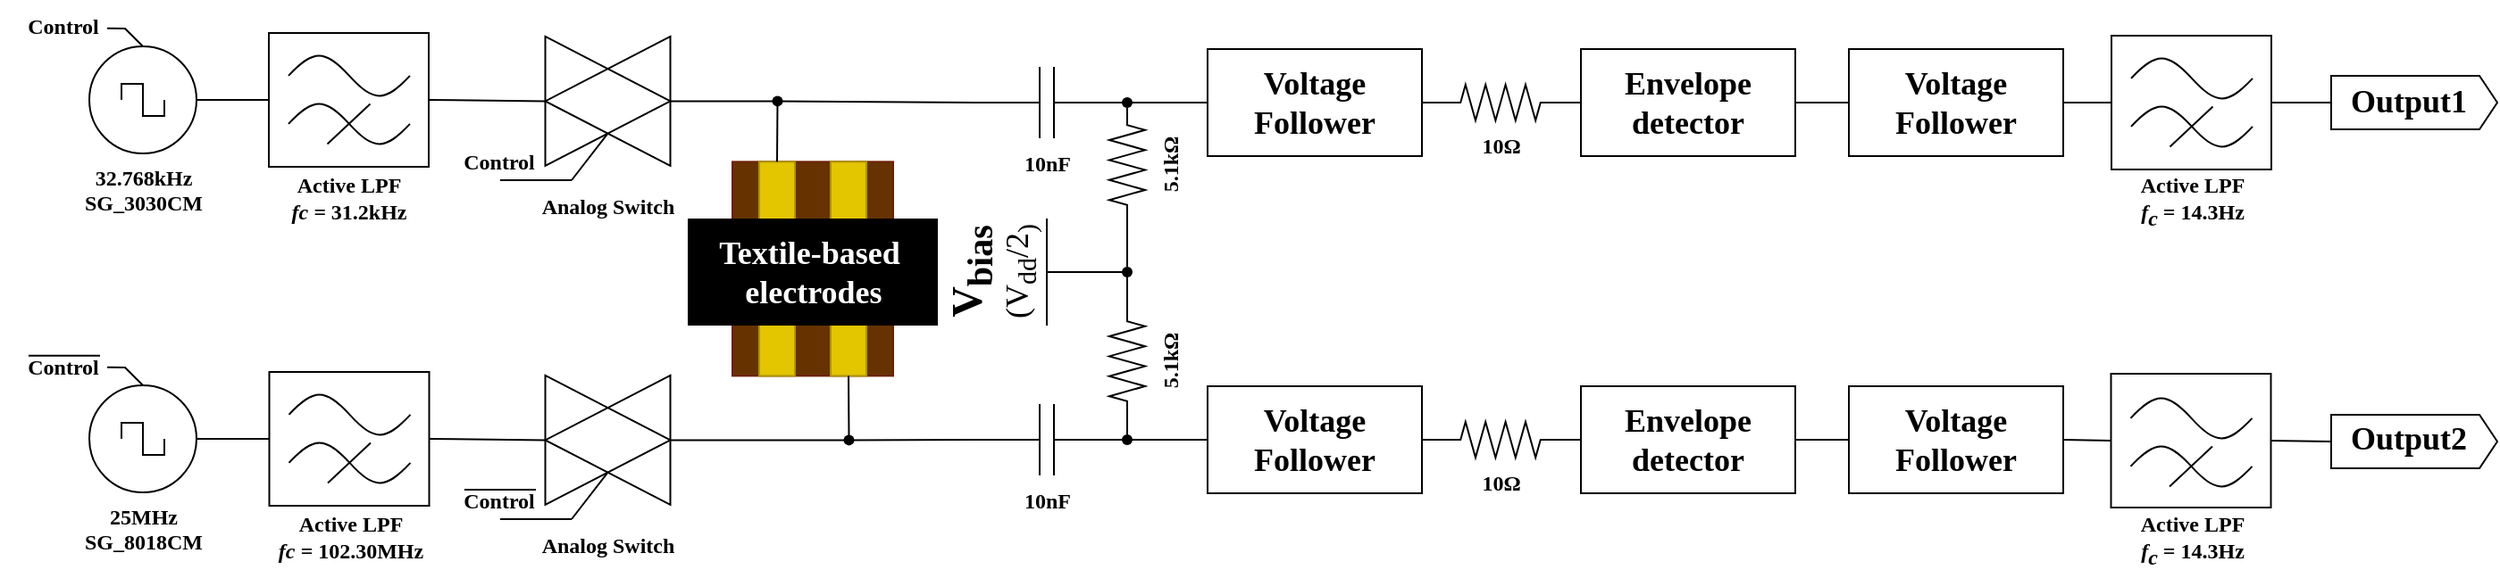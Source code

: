 <mxfile version="21.6.9" type="github">
  <diagram name="Page-1" id="7e0a89b8-554c-2b80-1dc8-d5c74ca68de4">
    <mxGraphModel dx="444" dy="209" grid="1" gridSize="10" guides="1" tooltips="1" connect="1" arrows="1" fold="1" page="1" pageScale="1" pageWidth="1450" pageHeight="350" background="none" math="0" shadow="0">
      <root>
        <mxCell id="0" />
        <mxCell id="1" parent="0" />
        <mxCell id="sVo7RDJms1JuLm0rQUv_-1" value="&lt;div&gt;&lt;font face=&quot;Century&quot;&gt;&lt;b&gt;32.768kHz&lt;/b&gt;&lt;/font&gt;&lt;/div&gt;&lt;div&gt;&lt;font face=&quot;Century&quot;&gt;&lt;b&gt;SG_3030CM&lt;br&gt;&lt;/b&gt;&lt;/font&gt;&lt;/div&gt;" style="pointerEvents=1;verticalLabelPosition=bottom;shadow=0;dashed=0;align=center;html=1;verticalAlign=top;shape=mxgraph.electrical.signal_sources.source;aspect=fixed;points=[[0.5,0,0],[1,0.5,0],[0.5,1,0],[0,0.5,0]];elSignalType=square;" parent="1" vertex="1">
          <mxGeometry x="72" y="38" width="60" height="60" as="geometry" />
        </mxCell>
        <mxCell id="sVo7RDJms1JuLm0rQUv_-8" value="" style="endArrow=none;html=1;rounded=0;exitX=0.515;exitY=0.583;exitDx=0;exitDy=0;exitPerimeter=0;entryX=0;entryY=0.5;entryDx=0;entryDy=0;" parent="1" source="sVo7RDJms1JuLm0rQUv_-48" target="sVo7RDJms1JuLm0rQUv_-72" edge="1">
          <mxGeometry width="50" height="50" relative="1" as="geometry">
            <mxPoint x="563" y="494.5" as="sourcePoint" />
            <mxPoint x="633" y="494.5" as="targetPoint" />
          </mxGeometry>
        </mxCell>
        <mxCell id="sVo7RDJms1JuLm0rQUv_-14" value="" style="rounded=0;whiteSpace=wrap;html=1;" parent="1" vertex="1">
          <mxGeometry x="172.5" y="30.5" width="89.5" height="75" as="geometry" />
        </mxCell>
        <mxCell id="sVo7RDJms1JuLm0rQUv_-15" value="" style="pointerEvents=1;verticalLabelPosition=bottom;shadow=0;dashed=0;align=center;html=1;verticalAlign=top;shape=mxgraph.electrical.waveforms.sine_wave;" parent="1" vertex="1">
          <mxGeometry x="183.5" y="39.5" width="68" height="30" as="geometry" />
        </mxCell>
        <mxCell id="sVo7RDJms1JuLm0rQUv_-16" value="" style="pointerEvents=1;verticalLabelPosition=bottom;shadow=0;dashed=0;align=center;html=1;verticalAlign=top;shape=mxgraph.electrical.waveforms.sine_wave;" parent="1" vertex="1">
          <mxGeometry x="183.5" y="66.5" width="68" height="30" as="geometry" />
        </mxCell>
        <mxCell id="sVo7RDJms1JuLm0rQUv_-17" value="" style="endArrow=none;html=1;rounded=0;" parent="1" edge="1">
          <mxGeometry width="50" height="50" relative="1" as="geometry">
            <mxPoint x="205.25" y="92.75" as="sourcePoint" />
            <mxPoint x="229.25" y="70.25" as="targetPoint" />
          </mxGeometry>
        </mxCell>
        <mxCell id="sVo7RDJms1JuLm0rQUv_-18" value="" style="endArrow=none;html=1;rounded=0;entryX=0;entryY=0.5;entryDx=0;entryDy=0;exitX=1;exitY=0.5;exitDx=0;exitDy=0;exitPerimeter=0;" parent="1" source="sVo7RDJms1JuLm0rQUv_-1" target="sVo7RDJms1JuLm0rQUv_-14" edge="1">
          <mxGeometry width="50" height="50" relative="1" as="geometry">
            <mxPoint x="114" y="168" as="sourcePoint" />
            <mxPoint x="184" y="168" as="targetPoint" />
          </mxGeometry>
        </mxCell>
        <mxCell id="sVo7RDJms1JuLm0rQUv_-20" value="&lt;div&gt;&lt;font face=&quot;Century&quot;&gt;&lt;b&gt;Active LPF&lt;/b&gt;&lt;/font&gt;&lt;/div&gt;&lt;div&gt;&lt;font face=&quot;Century&quot;&gt;&lt;b&gt;&lt;i&gt;fc = &lt;/i&gt;31.2kHz&lt;br&gt;&lt;/b&gt;&lt;/font&gt;&lt;/div&gt;" style="text;html=1;align=center;verticalAlign=middle;resizable=0;points=[];autosize=1;strokeColor=none;fillColor=none;fontFamily=Helvetica;" parent="1" vertex="1">
          <mxGeometry x="167" y="103" width="100" height="40" as="geometry" />
        </mxCell>
        <mxCell id="sVo7RDJms1JuLm0rQUv_-22" value="&lt;b&gt;10nF&lt;/b&gt;" style="pointerEvents=1;verticalLabelPosition=bottom;shadow=0;dashed=0;align=center;html=1;verticalAlign=top;shape=mxgraph.electrical.capacitors.capacitor_1;fontFamily=Century;" parent="1" vertex="1">
          <mxGeometry x="568" y="49.5" width="80" height="40" as="geometry" />
        </mxCell>
        <mxCell id="sVo7RDJms1JuLm0rQUv_-24" value="" style="rounded=0;whiteSpace=wrap;html=1;fontFamily=Helvetica;fillColor=#663300;strokeColor=#6D1F00;fontColor=#ffffff;rotation=90;" parent="1" vertex="1">
          <mxGeometry x="417" y="117.69" width="120" height="90" as="geometry" />
        </mxCell>
        <mxCell id="sVo7RDJms1JuLm0rQUv_-25" value="" style="rounded=0;whiteSpace=wrap;html=1;fontFamily=Helvetica;fillColor=#E3C500;rotation=0;fontColor=#000000;strokeColor=#B09500;" parent="1" vertex="1">
          <mxGeometry x="447" y="102.69" width="20" height="120" as="geometry" />
        </mxCell>
        <mxCell id="sVo7RDJms1JuLm0rQUv_-26" value="" style="rounded=0;whiteSpace=wrap;html=1;fontFamily=Helvetica;fillColor=#E3C500;rotation=0;fontColor=#000000;strokeColor=#B09500;" parent="1" vertex="1">
          <mxGeometry x="487" y="102.69" width="20" height="120" as="geometry" />
        </mxCell>
        <mxCell id="sVo7RDJms1JuLm0rQUv_-30" value="" style="shape=waypoint;sketch=0;fillStyle=solid;size=6;pointerEvents=1;points=[];fillColor=none;resizable=0;rotatable=0;perimeter=centerPerimeter;snapToPoint=1;verticalAlign=top;spacingBottom=0;spacingTop=-5;fontFamily=Verdana;fontSize=12;" parent="1" vertex="1">
          <mxGeometry x="437.25" y="48.69" width="40" height="40" as="geometry" />
        </mxCell>
        <mxCell id="sVo7RDJms1JuLm0rQUv_-35" value="&lt;b&gt;5.1kΩ&lt;/b&gt;" style="pointerEvents=1;verticalLabelPosition=bottom;shadow=0;dashed=0;align=center;html=1;verticalAlign=top;shape=mxgraph.electrical.resistors.resistor_2;rotation=-90;fontFamily=Century;" parent="1" vertex="1">
          <mxGeometry x="618" y="94.5" width="70" height="20" as="geometry" />
        </mxCell>
        <mxCell id="sVo7RDJms1JuLm0rQUv_-36" value="" style="endArrow=none;html=1;rounded=0;exitDx=0;exitDy=0;exitPerimeter=0;startArrow=none;entryX=0;entryY=0.5;entryDx=0;entryDy=0;" parent="1" source="sVo7RDJms1JuLm0rQUv_-38" target="sVo7RDJms1JuLm0rQUv_-53" edge="1">
          <mxGeometry width="50" height="50" relative="1" as="geometry">
            <mxPoint x="678" y="64.5" as="sourcePoint" />
            <mxPoint x="653" y="-35.5" as="targetPoint" />
          </mxGeometry>
        </mxCell>
        <mxCell id="sVo7RDJms1JuLm0rQUv_-37" value="&lt;b&gt;5.1kΩ&lt;/b&gt;" style="pointerEvents=1;verticalLabelPosition=bottom;shadow=0;dashed=0;align=center;html=1;verticalAlign=top;shape=mxgraph.electrical.resistors.resistor_2;rotation=-90;fontFamily=Century;" parent="1" vertex="1">
          <mxGeometry x="618" y="204.5" width="70" height="20" as="geometry" />
        </mxCell>
        <mxCell id="sVo7RDJms1JuLm0rQUv_-38" value="" style="shape=waypoint;sketch=0;fillStyle=solid;size=6;pointerEvents=1;points=[];fillColor=none;resizable=0;rotatable=0;perimeter=centerPerimeter;snapToPoint=1;verticalAlign=top;spacingBottom=0;spacingTop=-5;fontFamily=Verdana;fontSize=12;" parent="1" vertex="1">
          <mxGeometry x="633" y="49.5" width="40" height="40" as="geometry" />
        </mxCell>
        <mxCell id="sVo7RDJms1JuLm0rQUv_-39" value="" style="endArrow=none;html=1;rounded=0;exitX=1;exitY=0.5;exitDx=0;exitDy=0;exitPerimeter=0;" parent="1" source="sVo7RDJms1JuLm0rQUv_-22" target="sVo7RDJms1JuLm0rQUv_-38" edge="1">
          <mxGeometry width="50" height="50" relative="1" as="geometry">
            <mxPoint x="648" y="69.5" as="sourcePoint" />
            <mxPoint x="768" y="69.5" as="targetPoint" />
          </mxGeometry>
        </mxCell>
        <mxCell id="sVo7RDJms1JuLm0rQUv_-40" value="&lt;div&gt;&lt;font face=&quot;Century&quot;&gt;&lt;b&gt;V&lt;sub&gt;bias&lt;/sub&gt;&lt;/b&gt;&lt;/font&gt;&lt;/div&gt;&lt;div style=&quot;font-size: 18px;&quot;&gt;&lt;font face=&quot;Century&quot;&gt;(V&lt;sub&gt;dd&lt;/sub&gt;/2&lt;sub&gt;)&lt;/sub&gt;&lt;/font&gt;&lt;/div&gt;" style="verticalLabelPosition=top;verticalAlign=bottom;shape=mxgraph.electrical.signal_sources.vdd;shadow=0;dashed=0;align=center;strokeWidth=1;fontSize=24;html=1;flipV=1;fontFamily=Helvetica;fillColor=#663300;rotation=-90;" parent="1" vertex="1">
          <mxGeometry x="598" y="144.5" width="60" height="40" as="geometry" />
        </mxCell>
        <mxCell id="sVo7RDJms1JuLm0rQUv_-43" value="" style="shape=waypoint;sketch=0;fillStyle=solid;size=6;pointerEvents=1;points=[];fillColor=none;resizable=0;rotatable=0;perimeter=centerPerimeter;snapToPoint=1;verticalAlign=top;spacingBottom=0;spacingTop=-5;fontFamily=Verdana;fontSize=12;" parent="1" vertex="1">
          <mxGeometry x="633" y="144.5" width="40" height="40" as="geometry" />
        </mxCell>
        <mxCell id="sVo7RDJms1JuLm0rQUv_-44" value="" style="endArrow=none;html=1;rounded=0;exitX=0.5;exitY=0;exitDx=0;exitDy=0;exitPerimeter=0;" parent="1" source="sVo7RDJms1JuLm0rQUv_-40" target="sVo7RDJms1JuLm0rQUv_-43" edge="1">
          <mxGeometry width="50" height="50" relative="1" as="geometry">
            <mxPoint x="648.0" y="344.5" as="sourcePoint" />
            <mxPoint x="718.0" y="344.5" as="targetPoint" />
          </mxGeometry>
        </mxCell>
        <mxCell id="sVo7RDJms1JuLm0rQUv_-45" value="" style="endArrow=none;html=1;rounded=0;entryX=1;entryY=0.5;entryDx=0;entryDy=0;entryPerimeter=0;" parent="1" source="sVo7RDJms1JuLm0rQUv_-43" target="sVo7RDJms1JuLm0rQUv_-37" edge="1">
          <mxGeometry width="50" height="50" relative="1" as="geometry">
            <mxPoint x="728" y="264.5" as="sourcePoint" />
            <mxPoint x="728" y="214.5" as="targetPoint" />
          </mxGeometry>
        </mxCell>
        <mxCell id="sVo7RDJms1JuLm0rQUv_-46" value="" style="endArrow=none;html=1;rounded=0;entryX=0;entryY=0.5;entryDx=0;entryDy=0;entryPerimeter=0;" parent="1" source="sVo7RDJms1JuLm0rQUv_-43" target="sVo7RDJms1JuLm0rQUv_-35" edge="1">
          <mxGeometry width="50" height="50" relative="1" as="geometry">
            <mxPoint x="728" y="564.5" as="sourcePoint" />
            <mxPoint x="728" y="514.5" as="targetPoint" />
          </mxGeometry>
        </mxCell>
        <mxCell id="sVo7RDJms1JuLm0rQUv_-47" value="" style="endArrow=none;html=1;rounded=0;entryX=0;entryY=0.5;entryDx=0;entryDy=0;entryPerimeter=0;" parent="1" source="sVo7RDJms1JuLm0rQUv_-48" target="sVo7RDJms1JuLm0rQUv_-37" edge="1">
          <mxGeometry width="50" height="50" relative="1" as="geometry">
            <mxPoint x="659.71" y="324.5" as="sourcePoint" />
            <mxPoint x="659.71" y="274.5" as="targetPoint" />
          </mxGeometry>
        </mxCell>
        <mxCell id="sVo7RDJms1JuLm0rQUv_-48" value="" style="shape=waypoint;sketch=0;fillStyle=solid;size=6;pointerEvents=1;points=[];fillColor=none;resizable=0;rotatable=0;perimeter=centerPerimeter;snapToPoint=1;verticalAlign=top;spacingBottom=0;spacingTop=-5;fontFamily=Verdana;fontSize=12;" parent="1" vertex="1">
          <mxGeometry x="633" y="238.5" width="40" height="40" as="geometry" />
        </mxCell>
        <mxCell id="sVo7RDJms1JuLm0rQUv_-50" value="&lt;b&gt;10nF&lt;/b&gt;" style="pointerEvents=1;verticalLabelPosition=bottom;shadow=0;dashed=0;align=center;html=1;verticalAlign=top;shape=mxgraph.electrical.capacitors.capacitor_1;fontFamily=Century;" parent="1" vertex="1">
          <mxGeometry x="568" y="238.5" width="80" height="40" as="geometry" />
        </mxCell>
        <mxCell id="sVo7RDJms1JuLm0rQUv_-51" value="" style="endArrow=none;html=1;rounded=0;entryX=1;entryY=0.5;entryDx=0;entryDy=0;entryPerimeter=0;exitX=0.535;exitY=0.565;exitDx=0;exitDy=0;exitPerimeter=0;" parent="1" source="sVo7RDJms1JuLm0rQUv_-48" target="sVo7RDJms1JuLm0rQUv_-50" edge="1">
          <mxGeometry width="50" height="50" relative="1" as="geometry">
            <mxPoint x="758" y="274.5" as="sourcePoint" />
            <mxPoint x="663" y="259.5" as="targetPoint" />
          </mxGeometry>
        </mxCell>
        <mxCell id="sVo7RDJms1JuLm0rQUv_-52" value="&lt;div&gt;&lt;font face=&quot;Century&quot; color=&quot;#ffffff&quot;&gt;&lt;b&gt;Textile-based&amp;nbsp;&lt;/b&gt;&lt;/font&gt;&lt;/div&gt;&lt;div&gt;&lt;font face=&quot;Century&quot; color=&quot;#ffffff&quot;&gt;&lt;b&gt;electrodes&lt;/b&gt;&lt;/font&gt;&lt;/div&gt;" style="text;html=1;align=center;verticalAlign=middle;resizable=0;points=[];autosize=1;strokeColor=none;fillColor=#000000;fontSize=18;fontFamily=Helvetica;fontColor=#333333;" parent="1" vertex="1">
          <mxGeometry x="407" y="134.5" width="140" height="60" as="geometry" />
        </mxCell>
        <mxCell id="sVo7RDJms1JuLm0rQUv_-53" value="&lt;b&gt;Voltage Follower&lt;br&gt;&lt;/b&gt;" style="rounded=0;whiteSpace=wrap;html=1;labelBackgroundColor=none;fontFamily=Century;fontSize=18;fillColor=none;" parent="1" vertex="1">
          <mxGeometry x="698" y="39.5" width="120" height="60" as="geometry" />
        </mxCell>
        <mxCell id="sVo7RDJms1JuLm0rQUv_-54" value="&lt;b&gt;10Ω&lt;/b&gt;" style="pointerEvents=1;verticalLabelPosition=bottom;shadow=0;dashed=0;align=center;html=1;verticalAlign=top;shape=mxgraph.electrical.resistors.resistor_2;fontFamily=Century;" parent="1" vertex="1">
          <mxGeometry x="827" y="59.5" width="70" height="20" as="geometry" />
        </mxCell>
        <mxCell id="sVo7RDJms1JuLm0rQUv_-57" value="&lt;font face=&quot;Century&quot; style=&quot;font-size: 18px;&quot;&gt;&lt;b&gt;Envelope detector&lt;br&gt;&lt;/b&gt;&lt;/font&gt;" style="rounded=0;whiteSpace=wrap;html=1;labelBackgroundColor=none;fontFamily=Helvetica;fontSize=18;fillColor=none;" parent="1" vertex="1">
          <mxGeometry x="907" y="39.5" width="120" height="60" as="geometry" />
        </mxCell>
        <mxCell id="sVo7RDJms1JuLm0rQUv_-58" value="&lt;font face=&quot;Century&quot;&gt;&lt;b&gt;Voltage Follower&lt;br&gt;&lt;/b&gt;&lt;/font&gt;" style="rounded=0;whiteSpace=wrap;html=1;labelBackgroundColor=none;fontFamily=Helvetica;fontSize=18;fillColor=none;" parent="1" vertex="1">
          <mxGeometry x="1057" y="39.5" width="120" height="60" as="geometry" />
        </mxCell>
        <mxCell id="sVo7RDJms1JuLm0rQUv_-65" value="" style="shape=mxgraph.arrows2.arrow;verticalLabelPosition=bottom;shadow=0;dashed=0;align=center;html=1;verticalAlign=top;strokeWidth=1;dy=0;dx=10;notch=0;labelBackgroundColor=none;fontFamily=Helvetica;fontSize=18;fillColor=none;" parent="1" vertex="1">
          <mxGeometry x="1327" y="54.5" width="93" height="30" as="geometry" />
        </mxCell>
        <mxCell id="sVo7RDJms1JuLm0rQUv_-66" value="&lt;font face=&quot;Century&quot;&gt;&lt;b&gt;Output1&lt;/b&gt;&lt;/font&gt;" style="text;html=1;align=center;verticalAlign=middle;resizable=0;points=[];autosize=1;strokeColor=none;fillColor=none;fontSize=18;fontFamily=Helvetica;" parent="1" vertex="1">
          <mxGeometry x="1320" y="48.69" width="100" height="40" as="geometry" />
        </mxCell>
        <mxCell id="sVo7RDJms1JuLm0rQUv_-67" value="" style="endArrow=none;html=1;rounded=0;exitX=1;exitY=0.5;exitDx=0;exitDy=0;entryX=0;entryY=0.5;entryDx=0;entryDy=0;entryPerimeter=0;" parent="1" source="sVo7RDJms1JuLm0rQUv_-53" target="sVo7RDJms1JuLm0rQUv_-54" edge="1">
          <mxGeometry width="50" height="50" relative="1" as="geometry">
            <mxPoint x="748" y="204.5" as="sourcePoint" />
            <mxPoint x="818" y="204.5" as="targetPoint" />
          </mxGeometry>
        </mxCell>
        <mxCell id="sVo7RDJms1JuLm0rQUv_-68" value="" style="endArrow=none;html=1;rounded=0;exitX=1;exitY=0.5;exitDx=0;exitDy=0;exitPerimeter=0;entryX=0;entryY=0.5;entryDx=0;entryDy=0;" parent="1" source="sVo7RDJms1JuLm0rQUv_-54" target="sVo7RDJms1JuLm0rQUv_-57" edge="1">
          <mxGeometry width="50" height="50" relative="1" as="geometry">
            <mxPoint x="867" y="153.5" as="sourcePoint" />
            <mxPoint x="937" y="153.5" as="targetPoint" />
          </mxGeometry>
        </mxCell>
        <mxCell id="sVo7RDJms1JuLm0rQUv_-69" value="" style="endArrow=none;html=1;rounded=0;entryX=0;entryY=0.5;entryDx=0;entryDy=0;" parent="1" source="sVo7RDJms1JuLm0rQUv_-57" target="sVo7RDJms1JuLm0rQUv_-58" edge="1">
          <mxGeometry width="50" height="50" relative="1" as="geometry">
            <mxPoint x="877" y="164" as="sourcePoint" />
            <mxPoint x="947" y="164" as="targetPoint" />
          </mxGeometry>
        </mxCell>
        <mxCell id="sVo7RDJms1JuLm0rQUv_-70" value="" style="endArrow=none;html=1;rounded=0;exitX=1;exitY=0.5;exitDx=0;exitDy=0;entryX=0;entryY=0.5;entryDx=0;entryDy=0;" parent="1" source="sVo7RDJms1JuLm0rQUv_-58" target="530qpDRSOnJtIDgYeNtD-87" edge="1">
          <mxGeometry width="50" height="50" relative="1" as="geometry">
            <mxPoint x="1107" y="134" as="sourcePoint" />
            <mxPoint x="1205" y="70" as="targetPoint" />
          </mxGeometry>
        </mxCell>
        <mxCell id="sVo7RDJms1JuLm0rQUv_-71" value="" style="endArrow=none;html=1;rounded=0;exitX=1;exitY=0.5;exitDx=0;exitDy=0;entryX=0;entryY=0.5;entryDx=0;entryDy=0;entryPerimeter=0;" parent="1" source="530qpDRSOnJtIDgYeNtD-87" target="sVo7RDJms1JuLm0rQUv_-65" edge="1">
          <mxGeometry width="50" height="50" relative="1" as="geometry">
            <mxPoint x="1297" y="69.5" as="sourcePoint" />
            <mxPoint x="1297" y="174.5" as="targetPoint" />
            <Array as="points" />
          </mxGeometry>
        </mxCell>
        <mxCell id="sVo7RDJms1JuLm0rQUv_-72" value="&lt;b&gt;Voltage Follower&lt;br&gt;&lt;/b&gt;" style="rounded=0;whiteSpace=wrap;html=1;labelBackgroundColor=none;fontFamily=Century;fontSize=18;fillColor=none;" parent="1" vertex="1">
          <mxGeometry x="698" y="228.5" width="120" height="60" as="geometry" />
        </mxCell>
        <mxCell id="sVo7RDJms1JuLm0rQUv_-73" value="&lt;b&gt;10Ω&lt;/b&gt;" style="pointerEvents=1;verticalLabelPosition=bottom;shadow=0;dashed=0;align=center;html=1;verticalAlign=top;shape=mxgraph.electrical.resistors.resistor_2;fontFamily=Century;" parent="1" vertex="1">
          <mxGeometry x="827" y="248.5" width="70" height="20" as="geometry" />
        </mxCell>
        <mxCell id="sVo7RDJms1JuLm0rQUv_-74" value="&lt;font face=&quot;Century&quot;&gt;&lt;b&gt;Envelope detector&lt;br&gt;&lt;/b&gt;&lt;/font&gt;" style="rounded=0;whiteSpace=wrap;html=1;labelBackgroundColor=none;fontFamily=Helvetica;fontSize=18;fillColor=none;" parent="1" vertex="1">
          <mxGeometry x="907" y="228.5" width="120" height="60" as="geometry" />
        </mxCell>
        <mxCell id="sVo7RDJms1JuLm0rQUv_-75" value="&lt;font face=&quot;Century&quot;&gt;&lt;b&gt;Voltage Follower&lt;br&gt;&lt;/b&gt;&lt;/font&gt;" style="rounded=0;whiteSpace=wrap;html=1;labelBackgroundColor=none;fontFamily=Helvetica;fontSize=18;fillColor=none;" parent="1" vertex="1">
          <mxGeometry x="1057" y="228.5" width="120" height="60" as="geometry" />
        </mxCell>
        <mxCell id="sVo7RDJms1JuLm0rQUv_-81" value="" style="shape=mxgraph.arrows2.arrow;verticalLabelPosition=bottom;shadow=0;dashed=0;align=center;html=1;verticalAlign=top;strokeWidth=1;dy=0;dx=10;notch=0;labelBackgroundColor=none;fontFamily=Helvetica;fontSize=18;fillColor=none;" parent="1" vertex="1">
          <mxGeometry x="1327" y="244.5" width="93" height="30" as="geometry" />
        </mxCell>
        <mxCell id="sVo7RDJms1JuLm0rQUv_-82" value="&lt;font face=&quot;Century&quot;&gt;&lt;b&gt;Output2&lt;/b&gt;&lt;/font&gt;" style="text;html=1;align=center;verticalAlign=middle;resizable=0;points=[];autosize=1;strokeColor=none;fillColor=none;fontSize=18;fontFamily=Helvetica;" parent="1" vertex="1">
          <mxGeometry x="1320" y="238" width="100" height="40" as="geometry" />
        </mxCell>
        <mxCell id="sVo7RDJms1JuLm0rQUv_-83" value="" style="endArrow=none;html=1;rounded=0;exitX=1;exitY=0.5;exitDx=0;exitDy=0;entryX=0;entryY=0.5;entryDx=0;entryDy=0;entryPerimeter=0;" parent="1" source="sVo7RDJms1JuLm0rQUv_-72" target="sVo7RDJms1JuLm0rQUv_-73" edge="1">
          <mxGeometry width="50" height="50" relative="1" as="geometry">
            <mxPoint x="748" y="394.5" as="sourcePoint" />
            <mxPoint x="818" y="394.5" as="targetPoint" />
          </mxGeometry>
        </mxCell>
        <mxCell id="sVo7RDJms1JuLm0rQUv_-84" value="" style="endArrow=none;html=1;rounded=0;exitX=1;exitY=0.5;exitDx=0;exitDy=0;exitPerimeter=0;entryX=0;entryY=0.5;entryDx=0;entryDy=0;" parent="1" source="sVo7RDJms1JuLm0rQUv_-73" target="sVo7RDJms1JuLm0rQUv_-74" edge="1">
          <mxGeometry width="50" height="50" relative="1" as="geometry">
            <mxPoint x="867" y="343.5" as="sourcePoint" />
            <mxPoint x="937" y="343.5" as="targetPoint" />
          </mxGeometry>
        </mxCell>
        <mxCell id="sVo7RDJms1JuLm0rQUv_-85" value="" style="endArrow=none;html=1;rounded=0;entryX=0;entryY=0.5;entryDx=0;entryDy=0;" parent="1" source="sVo7RDJms1JuLm0rQUv_-74" target="sVo7RDJms1JuLm0rQUv_-75" edge="1">
          <mxGeometry width="50" height="50" relative="1" as="geometry">
            <mxPoint x="877" y="354" as="sourcePoint" />
            <mxPoint x="947" y="354" as="targetPoint" />
          </mxGeometry>
        </mxCell>
        <mxCell id="sVo7RDJms1JuLm0rQUv_-86" value="" style="endArrow=none;html=1;rounded=0;exitX=1;exitY=0.5;exitDx=0;exitDy=0;entryX=0;entryY=0.5;entryDx=0;entryDy=0;" parent="1" source="sVo7RDJms1JuLm0rQUv_-75" target="530qpDRSOnJtIDgYeNtD-92" edge="1">
          <mxGeometry width="50" height="50" relative="1" as="geometry">
            <mxPoint x="1107" y="324" as="sourcePoint" />
            <mxPoint x="1205" y="260" as="targetPoint" />
          </mxGeometry>
        </mxCell>
        <mxCell id="sVo7RDJms1JuLm0rQUv_-87" value="" style="endArrow=none;html=1;rounded=0;exitX=1;exitY=0.5;exitDx=0;exitDy=0;entryX=0;entryY=0.5;entryDx=0;entryDy=0;entryPerimeter=0;" parent="1" source="530qpDRSOnJtIDgYeNtD-92" target="sVo7RDJms1JuLm0rQUv_-81" edge="1">
          <mxGeometry width="50" height="50" relative="1" as="geometry">
            <mxPoint x="1297" y="259.5" as="sourcePoint" />
            <mxPoint x="1297" y="364.5" as="targetPoint" />
          </mxGeometry>
        </mxCell>
        <mxCell id="530qpDRSOnJtIDgYeNtD-1" value="&lt;div&gt;&lt;font face=&quot;Century&quot;&gt;&lt;b&gt;25MHz&lt;/b&gt;&lt;/font&gt;&lt;/div&gt;&lt;div&gt;&lt;font face=&quot;Century&quot;&gt;&lt;b&gt;SG_8018CM&lt;br&gt;&lt;/b&gt;&lt;/font&gt;&lt;/div&gt;" style="pointerEvents=1;verticalLabelPosition=bottom;shadow=0;dashed=0;align=center;html=1;verticalAlign=top;shape=mxgraph.electrical.signal_sources.source;aspect=fixed;points=[[0.5,0,0],[1,0.5,0],[0.5,1,0],[0,0.5,0]];elSignalType=square;" vertex="1" parent="1">
          <mxGeometry x="72" y="228" width="60" height="60" as="geometry" />
        </mxCell>
        <mxCell id="530qpDRSOnJtIDgYeNtD-7" value="" style="endArrow=none;html=1;rounded=0;exitX=1;exitY=0.5;exitDx=0;exitDy=0;exitPerimeter=0;entryX=0;entryY=0.5;entryDx=0;entryDy=0;" edge="1" parent="1" source="530qpDRSOnJtIDgYeNtD-1" target="530qpDRSOnJtIDgYeNtD-18">
          <mxGeometry width="50" height="50" relative="1" as="geometry">
            <mxPoint x="142" y="273" as="sourcePoint" />
            <mxPoint x="162" y="263" as="targetPoint" />
          </mxGeometry>
        </mxCell>
        <mxCell id="530qpDRSOnJtIDgYeNtD-18" value="" style="rounded=0;whiteSpace=wrap;html=1;" vertex="1" parent="1">
          <mxGeometry x="172.75" y="220.5" width="89.5" height="75" as="geometry" />
        </mxCell>
        <mxCell id="530qpDRSOnJtIDgYeNtD-19" value="" style="pointerEvents=1;verticalLabelPosition=bottom;shadow=0;dashed=0;align=center;html=1;verticalAlign=top;shape=mxgraph.electrical.waveforms.sine_wave;" vertex="1" parent="1">
          <mxGeometry x="183.75" y="229.5" width="68" height="30" as="geometry" />
        </mxCell>
        <mxCell id="530qpDRSOnJtIDgYeNtD-20" value="" style="pointerEvents=1;verticalLabelPosition=bottom;shadow=0;dashed=0;align=center;html=1;verticalAlign=top;shape=mxgraph.electrical.waveforms.sine_wave;" vertex="1" parent="1">
          <mxGeometry x="183.75" y="256.5" width="68" height="30" as="geometry" />
        </mxCell>
        <mxCell id="530qpDRSOnJtIDgYeNtD-21" value="" style="endArrow=none;html=1;rounded=0;" edge="1" parent="1">
          <mxGeometry width="50" height="50" relative="1" as="geometry">
            <mxPoint x="205.5" y="282.75" as="sourcePoint" />
            <mxPoint x="229.5" y="260.25" as="targetPoint" />
          </mxGeometry>
        </mxCell>
        <mxCell id="530qpDRSOnJtIDgYeNtD-23" value="" style="verticalLabelPosition=bottom;verticalAlign=top;html=1;shape=mxgraph.basic.acute_triangle;dx=0.5;rotation=90;" vertex="1" parent="1">
          <mxGeometry x="326" y="33.69" width="72.5" height="70" as="geometry" />
        </mxCell>
        <mxCell id="530qpDRSOnJtIDgYeNtD-24" value="" style="endArrow=none;html=1;rounded=0;exitX=0.5;exitY=1;exitDx=0;exitDy=0;exitPerimeter=0;" edge="1" parent="1" source="530qpDRSOnJtIDgYeNtD-28" target="sVo7RDJms1JuLm0rQUv_-30">
          <mxGeometry width="50" height="50" relative="1" as="geometry">
            <mxPoint x="377.25" y="54.94" as="sourcePoint" />
            <mxPoint x="432.25" y="68.44" as="targetPoint" />
          </mxGeometry>
        </mxCell>
        <mxCell id="530qpDRSOnJtIDgYeNtD-25" value="" style="endArrow=none;html=1;rounded=0;entryX=0;entryY=0;entryDx=36.25;entryDy=0;entryPerimeter=0;exitX=1;exitY=0.5;exitDx=0;exitDy=0;" edge="1" parent="1" target="530qpDRSOnJtIDgYeNtD-28" source="sVo7RDJms1JuLm0rQUv_-14">
          <mxGeometry width="50" height="50" relative="1" as="geometry">
            <mxPoint x="292.25" y="68.44" as="sourcePoint" />
            <mxPoint x="312.25" y="54.94" as="targetPoint" />
          </mxGeometry>
        </mxCell>
        <mxCell id="530qpDRSOnJtIDgYeNtD-26" value="" style="endArrow=none;html=1;rounded=0;" edge="1" parent="1">
          <mxGeometry width="50" height="50" relative="1" as="geometry">
            <mxPoint x="302" y="113" as="sourcePoint" />
            <mxPoint x="342" y="113" as="targetPoint" />
          </mxGeometry>
        </mxCell>
        <mxCell id="530qpDRSOnJtIDgYeNtD-27" value="" style="endArrow=none;html=1;rounded=0;entryX=0;entryY=0;entryDx=18.125;entryDy=35;entryPerimeter=0;" edge="1" parent="1" target="530qpDRSOnJtIDgYeNtD-28">
          <mxGeometry width="50" height="50" relative="1" as="geometry">
            <mxPoint x="342" y="113" as="sourcePoint" />
            <mxPoint x="362.25" y="142.44" as="targetPoint" />
          </mxGeometry>
        </mxCell>
        <mxCell id="530qpDRSOnJtIDgYeNtD-28" value="" style="verticalLabelPosition=bottom;verticalAlign=top;html=1;shape=mxgraph.basic.acute_triangle;dx=0.5;rotation=-90;" vertex="1" parent="1">
          <mxGeometry x="326" y="33.69" width="72.5" height="70" as="geometry" />
        </mxCell>
        <mxCell id="530qpDRSOnJtIDgYeNtD-29" value="" style="endArrow=none;html=1;rounded=0;exitX=0;exitY=0;exitDx=54.375;exitDy=35;exitPerimeter=0;entryX=0.5;entryY=1;entryDx=0;entryDy=0;entryPerimeter=0;" edge="1" parent="1" source="530qpDRSOnJtIDgYeNtD-23" target="530qpDRSOnJtIDgYeNtD-28">
          <mxGeometry width="50" height="50" relative="1" as="geometry">
            <mxPoint x="406.63" y="92.445" as="sourcePoint" />
            <mxPoint x="557.88" y="109.32" as="targetPoint" />
          </mxGeometry>
        </mxCell>
        <mxCell id="530qpDRSOnJtIDgYeNtD-30" value="" style="endArrow=none;html=1;rounded=0;exitX=0;exitY=0;exitDx=54.375;exitDy=35;exitPerimeter=0;entryX=0.5;entryY=1;entryDx=0;entryDy=0;entryPerimeter=0;" edge="1" parent="1" source="530qpDRSOnJtIDgYeNtD-28" target="530qpDRSOnJtIDgYeNtD-28">
          <mxGeometry width="50" height="50" relative="1" as="geometry">
            <mxPoint x="389.75" y="14.94" as="sourcePoint" />
            <mxPoint x="432.25" y="42.44" as="targetPoint" />
          </mxGeometry>
        </mxCell>
        <mxCell id="530qpDRSOnJtIDgYeNtD-49" value="&lt;b&gt;&lt;font face=&quot;Century&quot;&gt;Analog Switch&lt;/font&gt;&lt;/b&gt;" style="text;html=1;align=center;verticalAlign=middle;resizable=0;points=[];autosize=1;strokeColor=none;fillColor=none;fontFamily=Helvetica;" vertex="1" parent="1">
          <mxGeometry x="307.25" y="113" width="110" height="30" as="geometry" />
        </mxCell>
        <mxCell id="530qpDRSOnJtIDgYeNtD-50" value="&lt;font face=&quot;Century&quot;&gt;&lt;b&gt;Control&lt;/b&gt;&lt;/font&gt;" style="text;html=1;align=center;verticalAlign=middle;resizable=0;points=[];autosize=1;strokeColor=none;fillColor=none;fontFamily=Helvetica;" vertex="1" parent="1">
          <mxGeometry x="265.75" y="88" width="70" height="30" as="geometry" />
        </mxCell>
        <mxCell id="530qpDRSOnJtIDgYeNtD-51" value="" style="endArrow=none;html=1;rounded=0;entryX=0.5;entryY=0;entryDx=0;entryDy=0;entryPerimeter=0;" edge="1" parent="1" target="sVo7RDJms1JuLm0rQUv_-1">
          <mxGeometry width="50" height="50" relative="1" as="geometry">
            <mxPoint x="82" y="27.84" as="sourcePoint" />
            <mxPoint x="122" y="27.84" as="targetPoint" />
            <Array as="points">
              <mxPoint x="92" y="28" />
            </Array>
          </mxGeometry>
        </mxCell>
        <mxCell id="530qpDRSOnJtIDgYeNtD-53" value="&lt;font&gt;&lt;b&gt;Control&lt;/b&gt;&lt;/font&gt;" style="text;html=1;align=center;verticalAlign=middle;resizable=0;points=[];autosize=1;strokeColor=none;fillColor=none;fontFamily=Century;" vertex="1" parent="1">
          <mxGeometry x="22" y="12" width="70" height="30" as="geometry" />
        </mxCell>
        <mxCell id="530qpDRSOnJtIDgYeNtD-54" value="" style="endArrow=none;html=1;rounded=0;entryX=0.5;entryY=0;entryDx=0;entryDy=0;entryPerimeter=0;" edge="1" parent="1">
          <mxGeometry width="50" height="50" relative="1" as="geometry">
            <mxPoint x="82" y="217.84" as="sourcePoint" />
            <mxPoint x="102" y="228" as="targetPoint" />
            <Array as="points">
              <mxPoint x="92" y="218" />
            </Array>
          </mxGeometry>
        </mxCell>
        <mxCell id="530qpDRSOnJtIDgYeNtD-55" value="&lt;font face=&quot;Century&quot;&gt;&lt;b&gt;Control&lt;/b&gt;&lt;/font&gt;" style="text;html=1;align=center;verticalAlign=middle;resizable=0;points=[];autosize=1;strokeColor=none;fillColor=none;fontFamily=Century;" vertex="1" parent="1">
          <mxGeometry x="22" y="203" width="70" height="30" as="geometry" />
        </mxCell>
        <mxCell id="530qpDRSOnJtIDgYeNtD-57" value="" style="endArrow=none;html=1;rounded=0;exitX=0.438;exitY=0.582;exitDx=0;exitDy=0;exitPerimeter=0;entryX=0.5;entryY=0;entryDx=0;entryDy=0;" edge="1" parent="1" source="sVo7RDJms1JuLm0rQUv_-30" target="sVo7RDJms1JuLm0rQUv_-25">
          <mxGeometry width="50" height="50" relative="1" as="geometry">
            <mxPoint x="422" y="79" as="sourcePoint" />
            <mxPoint x="466" y="79" as="targetPoint" />
          </mxGeometry>
        </mxCell>
        <mxCell id="530qpDRSOnJtIDgYeNtD-58" value="" style="endArrow=none;html=1;rounded=0;exitX=0.562;exitY=0.512;exitDx=0;exitDy=0;exitPerimeter=0;entryX=0;entryY=0.5;entryDx=0;entryDy=0;entryPerimeter=0;" edge="1" parent="1" source="sVo7RDJms1JuLm0rQUv_-30" target="sVo7RDJms1JuLm0rQUv_-22">
          <mxGeometry width="50" height="50" relative="1" as="geometry">
            <mxPoint x="459" y="79" as="sourcePoint" />
            <mxPoint x="569" y="69" as="targetPoint" />
          </mxGeometry>
        </mxCell>
        <mxCell id="530qpDRSOnJtIDgYeNtD-68" value="" style="shape=waypoint;sketch=0;fillStyle=solid;size=6;pointerEvents=1;points=[];fillColor=none;resizable=0;rotatable=0;perimeter=centerPerimeter;snapToPoint=1;verticalAlign=top;spacingBottom=0;spacingTop=-5;fontFamily=Verdana;fontSize=12;" vertex="1" parent="1">
          <mxGeometry x="477.25" y="238.69" width="40" height="40" as="geometry" />
        </mxCell>
        <mxCell id="530qpDRSOnJtIDgYeNtD-69" value="" style="verticalLabelPosition=bottom;verticalAlign=top;html=1;shape=mxgraph.basic.acute_triangle;dx=0.5;rotation=90;" vertex="1" parent="1">
          <mxGeometry x="326" y="223.69" width="72.5" height="70" as="geometry" />
        </mxCell>
        <mxCell id="530qpDRSOnJtIDgYeNtD-70" value="" style="endArrow=none;html=1;rounded=0;exitX=0.5;exitY=1;exitDx=0;exitDy=0;exitPerimeter=0;entryX=0.141;entryY=0.927;entryDx=0;entryDy=0;entryPerimeter=0;" edge="1" parent="1" source="530qpDRSOnJtIDgYeNtD-74" target="530qpDRSOnJtIDgYeNtD-68">
          <mxGeometry width="50" height="50" relative="1" as="geometry">
            <mxPoint x="377.25" y="244.94" as="sourcePoint" />
            <mxPoint x="432.25" y="258.44" as="targetPoint" />
          </mxGeometry>
        </mxCell>
        <mxCell id="530qpDRSOnJtIDgYeNtD-71" value="" style="endArrow=none;html=1;rounded=0;entryX=0;entryY=0;entryDx=36.25;entryDy=0;entryPerimeter=0;exitX=1;exitY=0.5;exitDx=0;exitDy=0;" edge="1" parent="1" target="530qpDRSOnJtIDgYeNtD-74" source="530qpDRSOnJtIDgYeNtD-18">
          <mxGeometry width="50" height="50" relative="1" as="geometry">
            <mxPoint x="272" y="263" as="sourcePoint" />
            <mxPoint x="312.25" y="244.94" as="targetPoint" />
          </mxGeometry>
        </mxCell>
        <mxCell id="530qpDRSOnJtIDgYeNtD-72" value="" style="endArrow=none;html=1;rounded=0;" edge="1" parent="1">
          <mxGeometry width="50" height="50" relative="1" as="geometry">
            <mxPoint x="302" y="303" as="sourcePoint" />
            <mxPoint x="342" y="303" as="targetPoint" />
          </mxGeometry>
        </mxCell>
        <mxCell id="530qpDRSOnJtIDgYeNtD-73" value="" style="endArrow=none;html=1;rounded=0;entryX=0;entryY=0;entryDx=18.125;entryDy=35;entryPerimeter=0;" edge="1" parent="1" target="530qpDRSOnJtIDgYeNtD-74">
          <mxGeometry width="50" height="50" relative="1" as="geometry">
            <mxPoint x="342" y="303" as="sourcePoint" />
            <mxPoint x="362.25" y="332.44" as="targetPoint" />
          </mxGeometry>
        </mxCell>
        <mxCell id="530qpDRSOnJtIDgYeNtD-74" value="" style="verticalLabelPosition=bottom;verticalAlign=top;html=1;shape=mxgraph.basic.acute_triangle;dx=0.5;rotation=-90;" vertex="1" parent="1">
          <mxGeometry x="326" y="223.69" width="72.5" height="70" as="geometry" />
        </mxCell>
        <mxCell id="530qpDRSOnJtIDgYeNtD-75" value="" style="endArrow=none;html=1;rounded=0;exitX=0;exitY=0;exitDx=54.375;exitDy=35;exitPerimeter=0;entryX=0.5;entryY=1;entryDx=0;entryDy=0;entryPerimeter=0;" edge="1" parent="1" source="530qpDRSOnJtIDgYeNtD-69" target="530qpDRSOnJtIDgYeNtD-74">
          <mxGeometry width="50" height="50" relative="1" as="geometry">
            <mxPoint x="406.63" y="282.445" as="sourcePoint" />
            <mxPoint x="557.88" y="299.32" as="targetPoint" />
          </mxGeometry>
        </mxCell>
        <mxCell id="530qpDRSOnJtIDgYeNtD-76" value="" style="endArrow=none;html=1;rounded=0;exitX=0;exitY=0;exitDx=54.375;exitDy=35;exitPerimeter=0;entryX=0.5;entryY=1;entryDx=0;entryDy=0;entryPerimeter=0;" edge="1" parent="1" source="530qpDRSOnJtIDgYeNtD-74" target="530qpDRSOnJtIDgYeNtD-74">
          <mxGeometry width="50" height="50" relative="1" as="geometry">
            <mxPoint x="389.75" y="204.94" as="sourcePoint" />
            <mxPoint x="432.25" y="232.44" as="targetPoint" />
          </mxGeometry>
        </mxCell>
        <mxCell id="530qpDRSOnJtIDgYeNtD-77" value="&lt;b&gt;&lt;font face=&quot;Century&quot;&gt;Analog Switch&lt;/font&gt;&lt;/b&gt;" style="text;html=1;align=center;verticalAlign=middle;resizable=0;points=[];autosize=1;strokeColor=none;fillColor=none;fontFamily=Helvetica;" vertex="1" parent="1">
          <mxGeometry x="307.25" y="303" width="110" height="30" as="geometry" />
        </mxCell>
        <mxCell id="530qpDRSOnJtIDgYeNtD-78" value="&lt;font face=&quot;Century&quot;&gt;&lt;b&gt;Control&lt;/b&gt;&lt;/font&gt;" style="text;html=1;align=center;verticalAlign=middle;resizable=0;points=[];autosize=1;strokeColor=none;fillColor=none;fontFamily=Helvetica;" vertex="1" parent="1">
          <mxGeometry x="265.75" y="278" width="70" height="30" as="geometry" />
        </mxCell>
        <mxCell id="530qpDRSOnJtIDgYeNtD-79" value="" style="endArrow=none;html=1;rounded=0;exitX=0.5;exitY=1;exitDx=0;exitDy=0;" edge="1" parent="1" source="sVo7RDJms1JuLm0rQUv_-26" target="530qpDRSOnJtIDgYeNtD-68">
          <mxGeometry width="50" height="50" relative="1" as="geometry">
            <mxPoint x="497" y="263" as="sourcePoint" />
            <mxPoint x="457" y="293" as="targetPoint" />
          </mxGeometry>
        </mxCell>
        <mxCell id="530qpDRSOnJtIDgYeNtD-80" value="" style="endArrow=none;html=1;rounded=0;exitX=0.542;exitY=0.561;exitDx=0;exitDy=0;exitPerimeter=0;entryX=0;entryY=0.5;entryDx=0;entryDy=0;entryPerimeter=0;" edge="1" parent="1" source="530qpDRSOnJtIDgYeNtD-68" target="sVo7RDJms1JuLm0rQUv_-50">
          <mxGeometry width="50" height="50" relative="1" as="geometry">
            <mxPoint x="499" y="270.07" as="sourcePoint" />
            <mxPoint x="559" y="259" as="targetPoint" />
          </mxGeometry>
        </mxCell>
        <mxCell id="530qpDRSOnJtIDgYeNtD-81" value="" style="endArrow=none;html=1;rounded=0;" edge="1" parent="1">
          <mxGeometry width="50" height="50" relative="1" as="geometry">
            <mxPoint x="38" y="211.38" as="sourcePoint" />
            <mxPoint x="78" y="211.38" as="targetPoint" />
          </mxGeometry>
        </mxCell>
        <mxCell id="530qpDRSOnJtIDgYeNtD-82" value="" style="endArrow=none;html=1;rounded=0;" edge="1" parent="1">
          <mxGeometry width="50" height="50" relative="1" as="geometry">
            <mxPoint x="282" y="286.5" as="sourcePoint" />
            <mxPoint x="322" y="286.5" as="targetPoint" />
          </mxGeometry>
        </mxCell>
        <mxCell id="530qpDRSOnJtIDgYeNtD-83" value="&lt;div&gt;&lt;font face=&quot;Century&quot;&gt;&lt;b&gt;Active LPF&lt;/b&gt;&lt;/font&gt;&lt;/div&gt;&lt;div&gt;&lt;font face=&quot;Century&quot;&gt;&lt;b&gt;&lt;i&gt;fc = &lt;/i&gt;102.30MHz&lt;br&gt;&lt;/b&gt;&lt;/font&gt;&lt;/div&gt;" style="text;html=1;align=center;verticalAlign=middle;resizable=0;points=[];autosize=1;strokeColor=none;fillColor=none;fontFamily=Helvetica;" vertex="1" parent="1">
          <mxGeometry x="162.75" y="293" width="110" height="40" as="geometry" />
        </mxCell>
        <mxCell id="530qpDRSOnJtIDgYeNtD-87" value="" style="rounded=0;whiteSpace=wrap;html=1;" vertex="1" parent="1">
          <mxGeometry x="1204" y="32" width="89.5" height="75" as="geometry" />
        </mxCell>
        <mxCell id="530qpDRSOnJtIDgYeNtD-88" value="" style="pointerEvents=1;verticalLabelPosition=bottom;shadow=0;dashed=0;align=center;html=1;verticalAlign=top;shape=mxgraph.electrical.waveforms.sine_wave;" vertex="1" parent="1">
          <mxGeometry x="1215" y="41" width="68" height="30" as="geometry" />
        </mxCell>
        <mxCell id="530qpDRSOnJtIDgYeNtD-89" value="" style="pointerEvents=1;verticalLabelPosition=bottom;shadow=0;dashed=0;align=center;html=1;verticalAlign=top;shape=mxgraph.electrical.waveforms.sine_wave;" vertex="1" parent="1">
          <mxGeometry x="1215" y="68" width="68" height="30" as="geometry" />
        </mxCell>
        <mxCell id="530qpDRSOnJtIDgYeNtD-90" value="" style="endArrow=none;html=1;rounded=0;" edge="1" parent="1">
          <mxGeometry width="50" height="50" relative="1" as="geometry">
            <mxPoint x="1236.75" y="94.25" as="sourcePoint" />
            <mxPoint x="1260.75" y="71.75" as="targetPoint" />
          </mxGeometry>
        </mxCell>
        <mxCell id="530qpDRSOnJtIDgYeNtD-91" value="&lt;div style=&quot;font-size: 12px;&quot;&gt;&lt;b style=&quot;font-size: 12px;&quot;&gt;Active LPF&lt;/b&gt;&lt;/div&gt;&lt;div style=&quot;font-size: 12px;&quot;&gt;&lt;b style=&quot;font-size: 12px;&quot;&gt;&lt;i style=&quot;font-size: 12px;&quot;&gt;f&lt;sub style=&quot;font-size: 12px;&quot;&gt;c&lt;/sub&gt; &lt;/i&gt;= 14.3Hz&lt;br style=&quot;font-size: 12px;&quot;&gt;&lt;/b&gt;&lt;/div&gt;" style="text;html=1;align=center;verticalAlign=middle;resizable=0;points=[];autosize=1;strokeColor=none;fillColor=none;fontSize=12;fontFamily=Century;" vertex="1" parent="1">
          <mxGeometry x="1203.75" y="104.5" width="90" height="40" as="geometry" />
        </mxCell>
        <mxCell id="530qpDRSOnJtIDgYeNtD-92" value="" style="rounded=0;whiteSpace=wrap;html=1;" vertex="1" parent="1">
          <mxGeometry x="1203.75" y="221.5" width="89.5" height="75" as="geometry" />
        </mxCell>
        <mxCell id="530qpDRSOnJtIDgYeNtD-93" value="" style="pointerEvents=1;verticalLabelPosition=bottom;shadow=0;dashed=0;align=center;html=1;verticalAlign=top;shape=mxgraph.electrical.waveforms.sine_wave;" vertex="1" parent="1">
          <mxGeometry x="1214.75" y="231.5" width="68" height="30" as="geometry" />
        </mxCell>
        <mxCell id="530qpDRSOnJtIDgYeNtD-94" value="" style="pointerEvents=1;verticalLabelPosition=bottom;shadow=0;dashed=0;align=center;html=1;verticalAlign=top;shape=mxgraph.electrical.waveforms.sine_wave;" vertex="1" parent="1">
          <mxGeometry x="1214.75" y="258.5" width="68" height="30" as="geometry" />
        </mxCell>
        <mxCell id="530qpDRSOnJtIDgYeNtD-95" value="" style="endArrow=none;html=1;rounded=0;" edge="1" parent="1">
          <mxGeometry width="50" height="50" relative="1" as="geometry">
            <mxPoint x="1236.5" y="284.75" as="sourcePoint" />
            <mxPoint x="1260.5" y="262.25" as="targetPoint" />
          </mxGeometry>
        </mxCell>
        <mxCell id="530qpDRSOnJtIDgYeNtD-96" value="&lt;div style=&quot;font-size: 12px;&quot;&gt;&lt;b style=&quot;font-size: 12px;&quot;&gt;Active LPF&lt;/b&gt;&lt;/div&gt;&lt;div style=&quot;font-size: 12px;&quot;&gt;&lt;b style=&quot;font-size: 12px;&quot;&gt;&lt;i style=&quot;font-size: 12px;&quot;&gt;f&lt;sub style=&quot;font-size: 12px;&quot;&gt;c&lt;/sub&gt; &lt;/i&gt;= 14.3Hz&lt;br style=&quot;font-size: 12px;&quot;&gt;&lt;/b&gt;&lt;/div&gt;" style="text;html=1;align=center;verticalAlign=middle;resizable=0;points=[];autosize=1;strokeColor=none;fillColor=none;fontSize=12;fontFamily=Century;" vertex="1" parent="1">
          <mxGeometry x="1203.5" y="295" width="90" height="40" as="geometry" />
        </mxCell>
      </root>
    </mxGraphModel>
  </diagram>
</mxfile>
